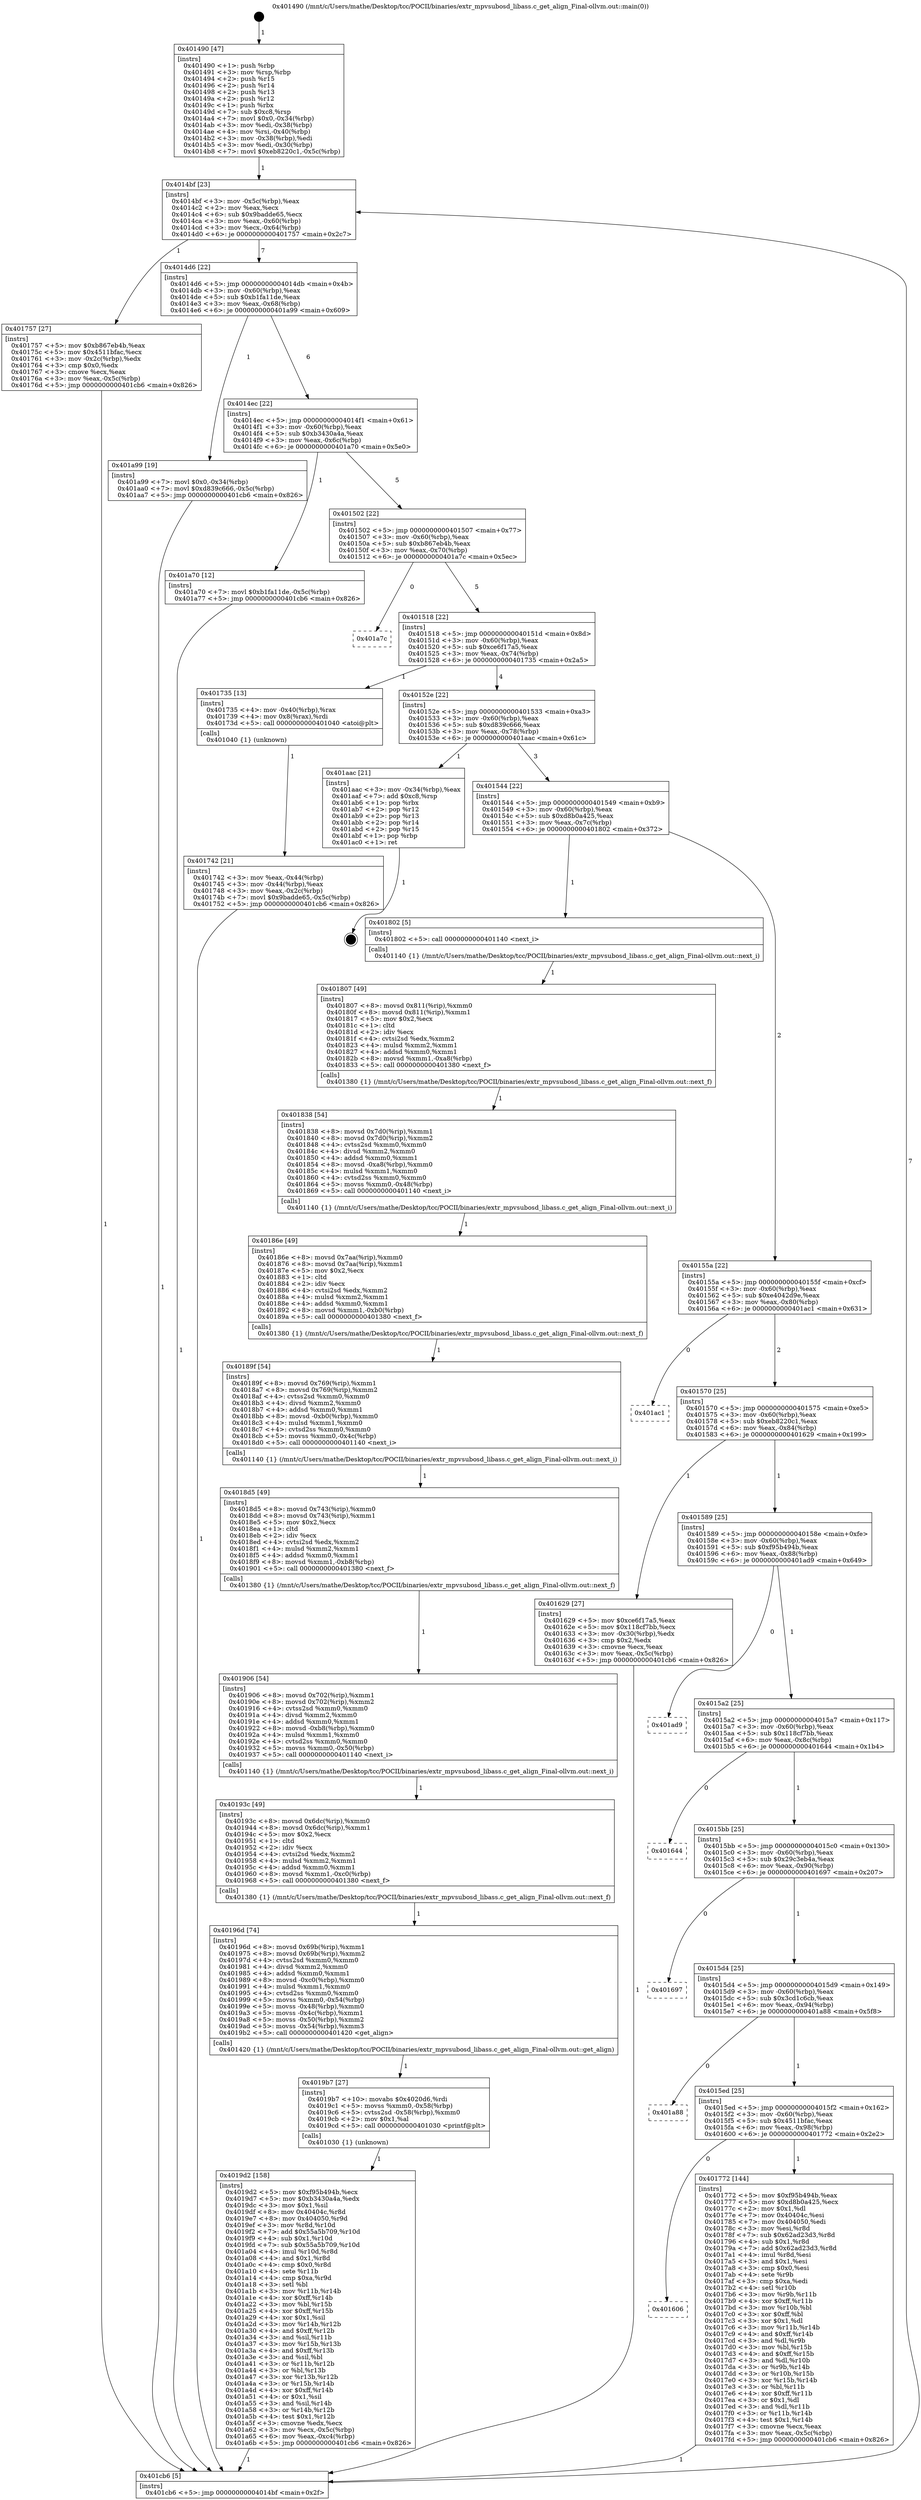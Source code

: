 digraph "0x401490" {
  label = "0x401490 (/mnt/c/Users/mathe/Desktop/tcc/POCII/binaries/extr_mpvsubosd_libass.c_get_align_Final-ollvm.out::main(0))"
  labelloc = "t"
  node[shape=record]

  Entry [label="",width=0.3,height=0.3,shape=circle,fillcolor=black,style=filled]
  "0x4014bf" [label="{
     0x4014bf [23]\l
     | [instrs]\l
     &nbsp;&nbsp;0x4014bf \<+3\>: mov -0x5c(%rbp),%eax\l
     &nbsp;&nbsp;0x4014c2 \<+2\>: mov %eax,%ecx\l
     &nbsp;&nbsp;0x4014c4 \<+6\>: sub $0x9badde65,%ecx\l
     &nbsp;&nbsp;0x4014ca \<+3\>: mov %eax,-0x60(%rbp)\l
     &nbsp;&nbsp;0x4014cd \<+3\>: mov %ecx,-0x64(%rbp)\l
     &nbsp;&nbsp;0x4014d0 \<+6\>: je 0000000000401757 \<main+0x2c7\>\l
  }"]
  "0x401757" [label="{
     0x401757 [27]\l
     | [instrs]\l
     &nbsp;&nbsp;0x401757 \<+5\>: mov $0xb867eb4b,%eax\l
     &nbsp;&nbsp;0x40175c \<+5\>: mov $0x4511bfac,%ecx\l
     &nbsp;&nbsp;0x401761 \<+3\>: mov -0x2c(%rbp),%edx\l
     &nbsp;&nbsp;0x401764 \<+3\>: cmp $0x0,%edx\l
     &nbsp;&nbsp;0x401767 \<+3\>: cmove %ecx,%eax\l
     &nbsp;&nbsp;0x40176a \<+3\>: mov %eax,-0x5c(%rbp)\l
     &nbsp;&nbsp;0x40176d \<+5\>: jmp 0000000000401cb6 \<main+0x826\>\l
  }"]
  "0x4014d6" [label="{
     0x4014d6 [22]\l
     | [instrs]\l
     &nbsp;&nbsp;0x4014d6 \<+5\>: jmp 00000000004014db \<main+0x4b\>\l
     &nbsp;&nbsp;0x4014db \<+3\>: mov -0x60(%rbp),%eax\l
     &nbsp;&nbsp;0x4014de \<+5\>: sub $0xb1fa11de,%eax\l
     &nbsp;&nbsp;0x4014e3 \<+3\>: mov %eax,-0x68(%rbp)\l
     &nbsp;&nbsp;0x4014e6 \<+6\>: je 0000000000401a99 \<main+0x609\>\l
  }"]
  Exit [label="",width=0.3,height=0.3,shape=circle,fillcolor=black,style=filled,peripheries=2]
  "0x401a99" [label="{
     0x401a99 [19]\l
     | [instrs]\l
     &nbsp;&nbsp;0x401a99 \<+7\>: movl $0x0,-0x34(%rbp)\l
     &nbsp;&nbsp;0x401aa0 \<+7\>: movl $0xd839c666,-0x5c(%rbp)\l
     &nbsp;&nbsp;0x401aa7 \<+5\>: jmp 0000000000401cb6 \<main+0x826\>\l
  }"]
  "0x4014ec" [label="{
     0x4014ec [22]\l
     | [instrs]\l
     &nbsp;&nbsp;0x4014ec \<+5\>: jmp 00000000004014f1 \<main+0x61\>\l
     &nbsp;&nbsp;0x4014f1 \<+3\>: mov -0x60(%rbp),%eax\l
     &nbsp;&nbsp;0x4014f4 \<+5\>: sub $0xb3430a4a,%eax\l
     &nbsp;&nbsp;0x4014f9 \<+3\>: mov %eax,-0x6c(%rbp)\l
     &nbsp;&nbsp;0x4014fc \<+6\>: je 0000000000401a70 \<main+0x5e0\>\l
  }"]
  "0x4019d2" [label="{
     0x4019d2 [158]\l
     | [instrs]\l
     &nbsp;&nbsp;0x4019d2 \<+5\>: mov $0xf95b494b,%ecx\l
     &nbsp;&nbsp;0x4019d7 \<+5\>: mov $0xb3430a4a,%edx\l
     &nbsp;&nbsp;0x4019dc \<+3\>: mov $0x1,%sil\l
     &nbsp;&nbsp;0x4019df \<+8\>: mov 0x40404c,%r8d\l
     &nbsp;&nbsp;0x4019e7 \<+8\>: mov 0x404050,%r9d\l
     &nbsp;&nbsp;0x4019ef \<+3\>: mov %r8d,%r10d\l
     &nbsp;&nbsp;0x4019f2 \<+7\>: add $0x55a5b709,%r10d\l
     &nbsp;&nbsp;0x4019f9 \<+4\>: sub $0x1,%r10d\l
     &nbsp;&nbsp;0x4019fd \<+7\>: sub $0x55a5b709,%r10d\l
     &nbsp;&nbsp;0x401a04 \<+4\>: imul %r10d,%r8d\l
     &nbsp;&nbsp;0x401a08 \<+4\>: and $0x1,%r8d\l
     &nbsp;&nbsp;0x401a0c \<+4\>: cmp $0x0,%r8d\l
     &nbsp;&nbsp;0x401a10 \<+4\>: sete %r11b\l
     &nbsp;&nbsp;0x401a14 \<+4\>: cmp $0xa,%r9d\l
     &nbsp;&nbsp;0x401a18 \<+3\>: setl %bl\l
     &nbsp;&nbsp;0x401a1b \<+3\>: mov %r11b,%r14b\l
     &nbsp;&nbsp;0x401a1e \<+4\>: xor $0xff,%r14b\l
     &nbsp;&nbsp;0x401a22 \<+3\>: mov %bl,%r15b\l
     &nbsp;&nbsp;0x401a25 \<+4\>: xor $0xff,%r15b\l
     &nbsp;&nbsp;0x401a29 \<+4\>: xor $0x1,%sil\l
     &nbsp;&nbsp;0x401a2d \<+3\>: mov %r14b,%r12b\l
     &nbsp;&nbsp;0x401a30 \<+4\>: and $0xff,%r12b\l
     &nbsp;&nbsp;0x401a34 \<+3\>: and %sil,%r11b\l
     &nbsp;&nbsp;0x401a37 \<+3\>: mov %r15b,%r13b\l
     &nbsp;&nbsp;0x401a3a \<+4\>: and $0xff,%r13b\l
     &nbsp;&nbsp;0x401a3e \<+3\>: and %sil,%bl\l
     &nbsp;&nbsp;0x401a41 \<+3\>: or %r11b,%r12b\l
     &nbsp;&nbsp;0x401a44 \<+3\>: or %bl,%r13b\l
     &nbsp;&nbsp;0x401a47 \<+3\>: xor %r13b,%r12b\l
     &nbsp;&nbsp;0x401a4a \<+3\>: or %r15b,%r14b\l
     &nbsp;&nbsp;0x401a4d \<+4\>: xor $0xff,%r14b\l
     &nbsp;&nbsp;0x401a51 \<+4\>: or $0x1,%sil\l
     &nbsp;&nbsp;0x401a55 \<+3\>: and %sil,%r14b\l
     &nbsp;&nbsp;0x401a58 \<+3\>: or %r14b,%r12b\l
     &nbsp;&nbsp;0x401a5b \<+4\>: test $0x1,%r12b\l
     &nbsp;&nbsp;0x401a5f \<+3\>: cmovne %edx,%ecx\l
     &nbsp;&nbsp;0x401a62 \<+3\>: mov %ecx,-0x5c(%rbp)\l
     &nbsp;&nbsp;0x401a65 \<+6\>: mov %eax,-0xc4(%rbp)\l
     &nbsp;&nbsp;0x401a6b \<+5\>: jmp 0000000000401cb6 \<main+0x826\>\l
  }"]
  "0x401a70" [label="{
     0x401a70 [12]\l
     | [instrs]\l
     &nbsp;&nbsp;0x401a70 \<+7\>: movl $0xb1fa11de,-0x5c(%rbp)\l
     &nbsp;&nbsp;0x401a77 \<+5\>: jmp 0000000000401cb6 \<main+0x826\>\l
  }"]
  "0x401502" [label="{
     0x401502 [22]\l
     | [instrs]\l
     &nbsp;&nbsp;0x401502 \<+5\>: jmp 0000000000401507 \<main+0x77\>\l
     &nbsp;&nbsp;0x401507 \<+3\>: mov -0x60(%rbp),%eax\l
     &nbsp;&nbsp;0x40150a \<+5\>: sub $0xb867eb4b,%eax\l
     &nbsp;&nbsp;0x40150f \<+3\>: mov %eax,-0x70(%rbp)\l
     &nbsp;&nbsp;0x401512 \<+6\>: je 0000000000401a7c \<main+0x5ec\>\l
  }"]
  "0x4019b7" [label="{
     0x4019b7 [27]\l
     | [instrs]\l
     &nbsp;&nbsp;0x4019b7 \<+10\>: movabs $0x4020d6,%rdi\l
     &nbsp;&nbsp;0x4019c1 \<+5\>: movss %xmm0,-0x58(%rbp)\l
     &nbsp;&nbsp;0x4019c6 \<+5\>: cvtss2sd -0x58(%rbp),%xmm0\l
     &nbsp;&nbsp;0x4019cb \<+2\>: mov $0x1,%al\l
     &nbsp;&nbsp;0x4019cd \<+5\>: call 0000000000401030 \<printf@plt\>\l
     | [calls]\l
     &nbsp;&nbsp;0x401030 \{1\} (unknown)\l
  }"]
  "0x401a7c" [label="{
     0x401a7c\l
  }", style=dashed]
  "0x401518" [label="{
     0x401518 [22]\l
     | [instrs]\l
     &nbsp;&nbsp;0x401518 \<+5\>: jmp 000000000040151d \<main+0x8d\>\l
     &nbsp;&nbsp;0x40151d \<+3\>: mov -0x60(%rbp),%eax\l
     &nbsp;&nbsp;0x401520 \<+5\>: sub $0xce6f17a5,%eax\l
     &nbsp;&nbsp;0x401525 \<+3\>: mov %eax,-0x74(%rbp)\l
     &nbsp;&nbsp;0x401528 \<+6\>: je 0000000000401735 \<main+0x2a5\>\l
  }"]
  "0x40196d" [label="{
     0x40196d [74]\l
     | [instrs]\l
     &nbsp;&nbsp;0x40196d \<+8\>: movsd 0x69b(%rip),%xmm1\l
     &nbsp;&nbsp;0x401975 \<+8\>: movsd 0x69b(%rip),%xmm2\l
     &nbsp;&nbsp;0x40197d \<+4\>: cvtss2sd %xmm0,%xmm0\l
     &nbsp;&nbsp;0x401981 \<+4\>: divsd %xmm2,%xmm0\l
     &nbsp;&nbsp;0x401985 \<+4\>: addsd %xmm0,%xmm1\l
     &nbsp;&nbsp;0x401989 \<+8\>: movsd -0xc0(%rbp),%xmm0\l
     &nbsp;&nbsp;0x401991 \<+4\>: mulsd %xmm1,%xmm0\l
     &nbsp;&nbsp;0x401995 \<+4\>: cvtsd2ss %xmm0,%xmm0\l
     &nbsp;&nbsp;0x401999 \<+5\>: movss %xmm0,-0x54(%rbp)\l
     &nbsp;&nbsp;0x40199e \<+5\>: movss -0x48(%rbp),%xmm0\l
     &nbsp;&nbsp;0x4019a3 \<+5\>: movss -0x4c(%rbp),%xmm1\l
     &nbsp;&nbsp;0x4019a8 \<+5\>: movss -0x50(%rbp),%xmm2\l
     &nbsp;&nbsp;0x4019ad \<+5\>: movss -0x54(%rbp),%xmm3\l
     &nbsp;&nbsp;0x4019b2 \<+5\>: call 0000000000401420 \<get_align\>\l
     | [calls]\l
     &nbsp;&nbsp;0x401420 \{1\} (/mnt/c/Users/mathe/Desktop/tcc/POCII/binaries/extr_mpvsubosd_libass.c_get_align_Final-ollvm.out::get_align)\l
  }"]
  "0x401735" [label="{
     0x401735 [13]\l
     | [instrs]\l
     &nbsp;&nbsp;0x401735 \<+4\>: mov -0x40(%rbp),%rax\l
     &nbsp;&nbsp;0x401739 \<+4\>: mov 0x8(%rax),%rdi\l
     &nbsp;&nbsp;0x40173d \<+5\>: call 0000000000401040 \<atoi@plt\>\l
     | [calls]\l
     &nbsp;&nbsp;0x401040 \{1\} (unknown)\l
  }"]
  "0x40152e" [label="{
     0x40152e [22]\l
     | [instrs]\l
     &nbsp;&nbsp;0x40152e \<+5\>: jmp 0000000000401533 \<main+0xa3\>\l
     &nbsp;&nbsp;0x401533 \<+3\>: mov -0x60(%rbp),%eax\l
     &nbsp;&nbsp;0x401536 \<+5\>: sub $0xd839c666,%eax\l
     &nbsp;&nbsp;0x40153b \<+3\>: mov %eax,-0x78(%rbp)\l
     &nbsp;&nbsp;0x40153e \<+6\>: je 0000000000401aac \<main+0x61c\>\l
  }"]
  "0x40193c" [label="{
     0x40193c [49]\l
     | [instrs]\l
     &nbsp;&nbsp;0x40193c \<+8\>: movsd 0x6dc(%rip),%xmm0\l
     &nbsp;&nbsp;0x401944 \<+8\>: movsd 0x6dc(%rip),%xmm1\l
     &nbsp;&nbsp;0x40194c \<+5\>: mov $0x2,%ecx\l
     &nbsp;&nbsp;0x401951 \<+1\>: cltd\l
     &nbsp;&nbsp;0x401952 \<+2\>: idiv %ecx\l
     &nbsp;&nbsp;0x401954 \<+4\>: cvtsi2sd %edx,%xmm2\l
     &nbsp;&nbsp;0x401958 \<+4\>: mulsd %xmm2,%xmm1\l
     &nbsp;&nbsp;0x40195c \<+4\>: addsd %xmm0,%xmm1\l
     &nbsp;&nbsp;0x401960 \<+8\>: movsd %xmm1,-0xc0(%rbp)\l
     &nbsp;&nbsp;0x401968 \<+5\>: call 0000000000401380 \<next_f\>\l
     | [calls]\l
     &nbsp;&nbsp;0x401380 \{1\} (/mnt/c/Users/mathe/Desktop/tcc/POCII/binaries/extr_mpvsubosd_libass.c_get_align_Final-ollvm.out::next_f)\l
  }"]
  "0x401aac" [label="{
     0x401aac [21]\l
     | [instrs]\l
     &nbsp;&nbsp;0x401aac \<+3\>: mov -0x34(%rbp),%eax\l
     &nbsp;&nbsp;0x401aaf \<+7\>: add $0xc8,%rsp\l
     &nbsp;&nbsp;0x401ab6 \<+1\>: pop %rbx\l
     &nbsp;&nbsp;0x401ab7 \<+2\>: pop %r12\l
     &nbsp;&nbsp;0x401ab9 \<+2\>: pop %r13\l
     &nbsp;&nbsp;0x401abb \<+2\>: pop %r14\l
     &nbsp;&nbsp;0x401abd \<+2\>: pop %r15\l
     &nbsp;&nbsp;0x401abf \<+1\>: pop %rbp\l
     &nbsp;&nbsp;0x401ac0 \<+1\>: ret\l
  }"]
  "0x401544" [label="{
     0x401544 [22]\l
     | [instrs]\l
     &nbsp;&nbsp;0x401544 \<+5\>: jmp 0000000000401549 \<main+0xb9\>\l
     &nbsp;&nbsp;0x401549 \<+3\>: mov -0x60(%rbp),%eax\l
     &nbsp;&nbsp;0x40154c \<+5\>: sub $0xd8b0a425,%eax\l
     &nbsp;&nbsp;0x401551 \<+3\>: mov %eax,-0x7c(%rbp)\l
     &nbsp;&nbsp;0x401554 \<+6\>: je 0000000000401802 \<main+0x372\>\l
  }"]
  "0x401906" [label="{
     0x401906 [54]\l
     | [instrs]\l
     &nbsp;&nbsp;0x401906 \<+8\>: movsd 0x702(%rip),%xmm1\l
     &nbsp;&nbsp;0x40190e \<+8\>: movsd 0x702(%rip),%xmm2\l
     &nbsp;&nbsp;0x401916 \<+4\>: cvtss2sd %xmm0,%xmm0\l
     &nbsp;&nbsp;0x40191a \<+4\>: divsd %xmm2,%xmm0\l
     &nbsp;&nbsp;0x40191e \<+4\>: addsd %xmm0,%xmm1\l
     &nbsp;&nbsp;0x401922 \<+8\>: movsd -0xb8(%rbp),%xmm0\l
     &nbsp;&nbsp;0x40192a \<+4\>: mulsd %xmm1,%xmm0\l
     &nbsp;&nbsp;0x40192e \<+4\>: cvtsd2ss %xmm0,%xmm0\l
     &nbsp;&nbsp;0x401932 \<+5\>: movss %xmm0,-0x50(%rbp)\l
     &nbsp;&nbsp;0x401937 \<+5\>: call 0000000000401140 \<next_i\>\l
     | [calls]\l
     &nbsp;&nbsp;0x401140 \{1\} (/mnt/c/Users/mathe/Desktop/tcc/POCII/binaries/extr_mpvsubosd_libass.c_get_align_Final-ollvm.out::next_i)\l
  }"]
  "0x401802" [label="{
     0x401802 [5]\l
     | [instrs]\l
     &nbsp;&nbsp;0x401802 \<+5\>: call 0000000000401140 \<next_i\>\l
     | [calls]\l
     &nbsp;&nbsp;0x401140 \{1\} (/mnt/c/Users/mathe/Desktop/tcc/POCII/binaries/extr_mpvsubosd_libass.c_get_align_Final-ollvm.out::next_i)\l
  }"]
  "0x40155a" [label="{
     0x40155a [22]\l
     | [instrs]\l
     &nbsp;&nbsp;0x40155a \<+5\>: jmp 000000000040155f \<main+0xcf\>\l
     &nbsp;&nbsp;0x40155f \<+3\>: mov -0x60(%rbp),%eax\l
     &nbsp;&nbsp;0x401562 \<+5\>: sub $0xe4042d9e,%eax\l
     &nbsp;&nbsp;0x401567 \<+3\>: mov %eax,-0x80(%rbp)\l
     &nbsp;&nbsp;0x40156a \<+6\>: je 0000000000401ac1 \<main+0x631\>\l
  }"]
  "0x4018d5" [label="{
     0x4018d5 [49]\l
     | [instrs]\l
     &nbsp;&nbsp;0x4018d5 \<+8\>: movsd 0x743(%rip),%xmm0\l
     &nbsp;&nbsp;0x4018dd \<+8\>: movsd 0x743(%rip),%xmm1\l
     &nbsp;&nbsp;0x4018e5 \<+5\>: mov $0x2,%ecx\l
     &nbsp;&nbsp;0x4018ea \<+1\>: cltd\l
     &nbsp;&nbsp;0x4018eb \<+2\>: idiv %ecx\l
     &nbsp;&nbsp;0x4018ed \<+4\>: cvtsi2sd %edx,%xmm2\l
     &nbsp;&nbsp;0x4018f1 \<+4\>: mulsd %xmm2,%xmm1\l
     &nbsp;&nbsp;0x4018f5 \<+4\>: addsd %xmm0,%xmm1\l
     &nbsp;&nbsp;0x4018f9 \<+8\>: movsd %xmm1,-0xb8(%rbp)\l
     &nbsp;&nbsp;0x401901 \<+5\>: call 0000000000401380 \<next_f\>\l
     | [calls]\l
     &nbsp;&nbsp;0x401380 \{1\} (/mnt/c/Users/mathe/Desktop/tcc/POCII/binaries/extr_mpvsubosd_libass.c_get_align_Final-ollvm.out::next_f)\l
  }"]
  "0x401ac1" [label="{
     0x401ac1\l
  }", style=dashed]
  "0x401570" [label="{
     0x401570 [25]\l
     | [instrs]\l
     &nbsp;&nbsp;0x401570 \<+5\>: jmp 0000000000401575 \<main+0xe5\>\l
     &nbsp;&nbsp;0x401575 \<+3\>: mov -0x60(%rbp),%eax\l
     &nbsp;&nbsp;0x401578 \<+5\>: sub $0xeb8220c1,%eax\l
     &nbsp;&nbsp;0x40157d \<+6\>: mov %eax,-0x84(%rbp)\l
     &nbsp;&nbsp;0x401583 \<+6\>: je 0000000000401629 \<main+0x199\>\l
  }"]
  "0x40189f" [label="{
     0x40189f [54]\l
     | [instrs]\l
     &nbsp;&nbsp;0x40189f \<+8\>: movsd 0x769(%rip),%xmm1\l
     &nbsp;&nbsp;0x4018a7 \<+8\>: movsd 0x769(%rip),%xmm2\l
     &nbsp;&nbsp;0x4018af \<+4\>: cvtss2sd %xmm0,%xmm0\l
     &nbsp;&nbsp;0x4018b3 \<+4\>: divsd %xmm2,%xmm0\l
     &nbsp;&nbsp;0x4018b7 \<+4\>: addsd %xmm0,%xmm1\l
     &nbsp;&nbsp;0x4018bb \<+8\>: movsd -0xb0(%rbp),%xmm0\l
     &nbsp;&nbsp;0x4018c3 \<+4\>: mulsd %xmm1,%xmm0\l
     &nbsp;&nbsp;0x4018c7 \<+4\>: cvtsd2ss %xmm0,%xmm0\l
     &nbsp;&nbsp;0x4018cb \<+5\>: movss %xmm0,-0x4c(%rbp)\l
     &nbsp;&nbsp;0x4018d0 \<+5\>: call 0000000000401140 \<next_i\>\l
     | [calls]\l
     &nbsp;&nbsp;0x401140 \{1\} (/mnt/c/Users/mathe/Desktop/tcc/POCII/binaries/extr_mpvsubosd_libass.c_get_align_Final-ollvm.out::next_i)\l
  }"]
  "0x401629" [label="{
     0x401629 [27]\l
     | [instrs]\l
     &nbsp;&nbsp;0x401629 \<+5\>: mov $0xce6f17a5,%eax\l
     &nbsp;&nbsp;0x40162e \<+5\>: mov $0x118cf7bb,%ecx\l
     &nbsp;&nbsp;0x401633 \<+3\>: mov -0x30(%rbp),%edx\l
     &nbsp;&nbsp;0x401636 \<+3\>: cmp $0x2,%edx\l
     &nbsp;&nbsp;0x401639 \<+3\>: cmovne %ecx,%eax\l
     &nbsp;&nbsp;0x40163c \<+3\>: mov %eax,-0x5c(%rbp)\l
     &nbsp;&nbsp;0x40163f \<+5\>: jmp 0000000000401cb6 \<main+0x826\>\l
  }"]
  "0x401589" [label="{
     0x401589 [25]\l
     | [instrs]\l
     &nbsp;&nbsp;0x401589 \<+5\>: jmp 000000000040158e \<main+0xfe\>\l
     &nbsp;&nbsp;0x40158e \<+3\>: mov -0x60(%rbp),%eax\l
     &nbsp;&nbsp;0x401591 \<+5\>: sub $0xf95b494b,%eax\l
     &nbsp;&nbsp;0x401596 \<+6\>: mov %eax,-0x88(%rbp)\l
     &nbsp;&nbsp;0x40159c \<+6\>: je 0000000000401ad9 \<main+0x649\>\l
  }"]
  "0x401cb6" [label="{
     0x401cb6 [5]\l
     | [instrs]\l
     &nbsp;&nbsp;0x401cb6 \<+5\>: jmp 00000000004014bf \<main+0x2f\>\l
  }"]
  "0x401490" [label="{
     0x401490 [47]\l
     | [instrs]\l
     &nbsp;&nbsp;0x401490 \<+1\>: push %rbp\l
     &nbsp;&nbsp;0x401491 \<+3\>: mov %rsp,%rbp\l
     &nbsp;&nbsp;0x401494 \<+2\>: push %r15\l
     &nbsp;&nbsp;0x401496 \<+2\>: push %r14\l
     &nbsp;&nbsp;0x401498 \<+2\>: push %r13\l
     &nbsp;&nbsp;0x40149a \<+2\>: push %r12\l
     &nbsp;&nbsp;0x40149c \<+1\>: push %rbx\l
     &nbsp;&nbsp;0x40149d \<+7\>: sub $0xc8,%rsp\l
     &nbsp;&nbsp;0x4014a4 \<+7\>: movl $0x0,-0x34(%rbp)\l
     &nbsp;&nbsp;0x4014ab \<+3\>: mov %edi,-0x38(%rbp)\l
     &nbsp;&nbsp;0x4014ae \<+4\>: mov %rsi,-0x40(%rbp)\l
     &nbsp;&nbsp;0x4014b2 \<+3\>: mov -0x38(%rbp),%edi\l
     &nbsp;&nbsp;0x4014b5 \<+3\>: mov %edi,-0x30(%rbp)\l
     &nbsp;&nbsp;0x4014b8 \<+7\>: movl $0xeb8220c1,-0x5c(%rbp)\l
  }"]
  "0x401742" [label="{
     0x401742 [21]\l
     | [instrs]\l
     &nbsp;&nbsp;0x401742 \<+3\>: mov %eax,-0x44(%rbp)\l
     &nbsp;&nbsp;0x401745 \<+3\>: mov -0x44(%rbp),%eax\l
     &nbsp;&nbsp;0x401748 \<+3\>: mov %eax,-0x2c(%rbp)\l
     &nbsp;&nbsp;0x40174b \<+7\>: movl $0x9badde65,-0x5c(%rbp)\l
     &nbsp;&nbsp;0x401752 \<+5\>: jmp 0000000000401cb6 \<main+0x826\>\l
  }"]
  "0x40186e" [label="{
     0x40186e [49]\l
     | [instrs]\l
     &nbsp;&nbsp;0x40186e \<+8\>: movsd 0x7aa(%rip),%xmm0\l
     &nbsp;&nbsp;0x401876 \<+8\>: movsd 0x7aa(%rip),%xmm1\l
     &nbsp;&nbsp;0x40187e \<+5\>: mov $0x2,%ecx\l
     &nbsp;&nbsp;0x401883 \<+1\>: cltd\l
     &nbsp;&nbsp;0x401884 \<+2\>: idiv %ecx\l
     &nbsp;&nbsp;0x401886 \<+4\>: cvtsi2sd %edx,%xmm2\l
     &nbsp;&nbsp;0x40188a \<+4\>: mulsd %xmm2,%xmm1\l
     &nbsp;&nbsp;0x40188e \<+4\>: addsd %xmm0,%xmm1\l
     &nbsp;&nbsp;0x401892 \<+8\>: movsd %xmm1,-0xb0(%rbp)\l
     &nbsp;&nbsp;0x40189a \<+5\>: call 0000000000401380 \<next_f\>\l
     | [calls]\l
     &nbsp;&nbsp;0x401380 \{1\} (/mnt/c/Users/mathe/Desktop/tcc/POCII/binaries/extr_mpvsubosd_libass.c_get_align_Final-ollvm.out::next_f)\l
  }"]
  "0x401ad9" [label="{
     0x401ad9\l
  }", style=dashed]
  "0x4015a2" [label="{
     0x4015a2 [25]\l
     | [instrs]\l
     &nbsp;&nbsp;0x4015a2 \<+5\>: jmp 00000000004015a7 \<main+0x117\>\l
     &nbsp;&nbsp;0x4015a7 \<+3\>: mov -0x60(%rbp),%eax\l
     &nbsp;&nbsp;0x4015aa \<+5\>: sub $0x118cf7bb,%eax\l
     &nbsp;&nbsp;0x4015af \<+6\>: mov %eax,-0x8c(%rbp)\l
     &nbsp;&nbsp;0x4015b5 \<+6\>: je 0000000000401644 \<main+0x1b4\>\l
  }"]
  "0x401838" [label="{
     0x401838 [54]\l
     | [instrs]\l
     &nbsp;&nbsp;0x401838 \<+8\>: movsd 0x7d0(%rip),%xmm1\l
     &nbsp;&nbsp;0x401840 \<+8\>: movsd 0x7d0(%rip),%xmm2\l
     &nbsp;&nbsp;0x401848 \<+4\>: cvtss2sd %xmm0,%xmm0\l
     &nbsp;&nbsp;0x40184c \<+4\>: divsd %xmm2,%xmm0\l
     &nbsp;&nbsp;0x401850 \<+4\>: addsd %xmm0,%xmm1\l
     &nbsp;&nbsp;0x401854 \<+8\>: movsd -0xa8(%rbp),%xmm0\l
     &nbsp;&nbsp;0x40185c \<+4\>: mulsd %xmm1,%xmm0\l
     &nbsp;&nbsp;0x401860 \<+4\>: cvtsd2ss %xmm0,%xmm0\l
     &nbsp;&nbsp;0x401864 \<+5\>: movss %xmm0,-0x48(%rbp)\l
     &nbsp;&nbsp;0x401869 \<+5\>: call 0000000000401140 \<next_i\>\l
     | [calls]\l
     &nbsp;&nbsp;0x401140 \{1\} (/mnt/c/Users/mathe/Desktop/tcc/POCII/binaries/extr_mpvsubosd_libass.c_get_align_Final-ollvm.out::next_i)\l
  }"]
  "0x401644" [label="{
     0x401644\l
  }", style=dashed]
  "0x4015bb" [label="{
     0x4015bb [25]\l
     | [instrs]\l
     &nbsp;&nbsp;0x4015bb \<+5\>: jmp 00000000004015c0 \<main+0x130\>\l
     &nbsp;&nbsp;0x4015c0 \<+3\>: mov -0x60(%rbp),%eax\l
     &nbsp;&nbsp;0x4015c3 \<+5\>: sub $0x29c3eb4a,%eax\l
     &nbsp;&nbsp;0x4015c8 \<+6\>: mov %eax,-0x90(%rbp)\l
     &nbsp;&nbsp;0x4015ce \<+6\>: je 0000000000401697 \<main+0x207\>\l
  }"]
  "0x401807" [label="{
     0x401807 [49]\l
     | [instrs]\l
     &nbsp;&nbsp;0x401807 \<+8\>: movsd 0x811(%rip),%xmm0\l
     &nbsp;&nbsp;0x40180f \<+8\>: movsd 0x811(%rip),%xmm1\l
     &nbsp;&nbsp;0x401817 \<+5\>: mov $0x2,%ecx\l
     &nbsp;&nbsp;0x40181c \<+1\>: cltd\l
     &nbsp;&nbsp;0x40181d \<+2\>: idiv %ecx\l
     &nbsp;&nbsp;0x40181f \<+4\>: cvtsi2sd %edx,%xmm2\l
     &nbsp;&nbsp;0x401823 \<+4\>: mulsd %xmm2,%xmm1\l
     &nbsp;&nbsp;0x401827 \<+4\>: addsd %xmm0,%xmm1\l
     &nbsp;&nbsp;0x40182b \<+8\>: movsd %xmm1,-0xa8(%rbp)\l
     &nbsp;&nbsp;0x401833 \<+5\>: call 0000000000401380 \<next_f\>\l
     | [calls]\l
     &nbsp;&nbsp;0x401380 \{1\} (/mnt/c/Users/mathe/Desktop/tcc/POCII/binaries/extr_mpvsubosd_libass.c_get_align_Final-ollvm.out::next_f)\l
  }"]
  "0x401697" [label="{
     0x401697\l
  }", style=dashed]
  "0x4015d4" [label="{
     0x4015d4 [25]\l
     | [instrs]\l
     &nbsp;&nbsp;0x4015d4 \<+5\>: jmp 00000000004015d9 \<main+0x149\>\l
     &nbsp;&nbsp;0x4015d9 \<+3\>: mov -0x60(%rbp),%eax\l
     &nbsp;&nbsp;0x4015dc \<+5\>: sub $0x3cd1c6cb,%eax\l
     &nbsp;&nbsp;0x4015e1 \<+6\>: mov %eax,-0x94(%rbp)\l
     &nbsp;&nbsp;0x4015e7 \<+6\>: je 0000000000401a88 \<main+0x5f8\>\l
  }"]
  "0x401606" [label="{
     0x401606\l
  }", style=dashed]
  "0x401a88" [label="{
     0x401a88\l
  }", style=dashed]
  "0x4015ed" [label="{
     0x4015ed [25]\l
     | [instrs]\l
     &nbsp;&nbsp;0x4015ed \<+5\>: jmp 00000000004015f2 \<main+0x162\>\l
     &nbsp;&nbsp;0x4015f2 \<+3\>: mov -0x60(%rbp),%eax\l
     &nbsp;&nbsp;0x4015f5 \<+5\>: sub $0x4511bfac,%eax\l
     &nbsp;&nbsp;0x4015fa \<+6\>: mov %eax,-0x98(%rbp)\l
     &nbsp;&nbsp;0x401600 \<+6\>: je 0000000000401772 \<main+0x2e2\>\l
  }"]
  "0x401772" [label="{
     0x401772 [144]\l
     | [instrs]\l
     &nbsp;&nbsp;0x401772 \<+5\>: mov $0xf95b494b,%eax\l
     &nbsp;&nbsp;0x401777 \<+5\>: mov $0xd8b0a425,%ecx\l
     &nbsp;&nbsp;0x40177c \<+2\>: mov $0x1,%dl\l
     &nbsp;&nbsp;0x40177e \<+7\>: mov 0x40404c,%esi\l
     &nbsp;&nbsp;0x401785 \<+7\>: mov 0x404050,%edi\l
     &nbsp;&nbsp;0x40178c \<+3\>: mov %esi,%r8d\l
     &nbsp;&nbsp;0x40178f \<+7\>: sub $0x62ad23d3,%r8d\l
     &nbsp;&nbsp;0x401796 \<+4\>: sub $0x1,%r8d\l
     &nbsp;&nbsp;0x40179a \<+7\>: add $0x62ad23d3,%r8d\l
     &nbsp;&nbsp;0x4017a1 \<+4\>: imul %r8d,%esi\l
     &nbsp;&nbsp;0x4017a5 \<+3\>: and $0x1,%esi\l
     &nbsp;&nbsp;0x4017a8 \<+3\>: cmp $0x0,%esi\l
     &nbsp;&nbsp;0x4017ab \<+4\>: sete %r9b\l
     &nbsp;&nbsp;0x4017af \<+3\>: cmp $0xa,%edi\l
     &nbsp;&nbsp;0x4017b2 \<+4\>: setl %r10b\l
     &nbsp;&nbsp;0x4017b6 \<+3\>: mov %r9b,%r11b\l
     &nbsp;&nbsp;0x4017b9 \<+4\>: xor $0xff,%r11b\l
     &nbsp;&nbsp;0x4017bd \<+3\>: mov %r10b,%bl\l
     &nbsp;&nbsp;0x4017c0 \<+3\>: xor $0xff,%bl\l
     &nbsp;&nbsp;0x4017c3 \<+3\>: xor $0x1,%dl\l
     &nbsp;&nbsp;0x4017c6 \<+3\>: mov %r11b,%r14b\l
     &nbsp;&nbsp;0x4017c9 \<+4\>: and $0xff,%r14b\l
     &nbsp;&nbsp;0x4017cd \<+3\>: and %dl,%r9b\l
     &nbsp;&nbsp;0x4017d0 \<+3\>: mov %bl,%r15b\l
     &nbsp;&nbsp;0x4017d3 \<+4\>: and $0xff,%r15b\l
     &nbsp;&nbsp;0x4017d7 \<+3\>: and %dl,%r10b\l
     &nbsp;&nbsp;0x4017da \<+3\>: or %r9b,%r14b\l
     &nbsp;&nbsp;0x4017dd \<+3\>: or %r10b,%r15b\l
     &nbsp;&nbsp;0x4017e0 \<+3\>: xor %r15b,%r14b\l
     &nbsp;&nbsp;0x4017e3 \<+3\>: or %bl,%r11b\l
     &nbsp;&nbsp;0x4017e6 \<+4\>: xor $0xff,%r11b\l
     &nbsp;&nbsp;0x4017ea \<+3\>: or $0x1,%dl\l
     &nbsp;&nbsp;0x4017ed \<+3\>: and %dl,%r11b\l
     &nbsp;&nbsp;0x4017f0 \<+3\>: or %r11b,%r14b\l
     &nbsp;&nbsp;0x4017f3 \<+4\>: test $0x1,%r14b\l
     &nbsp;&nbsp;0x4017f7 \<+3\>: cmovne %ecx,%eax\l
     &nbsp;&nbsp;0x4017fa \<+3\>: mov %eax,-0x5c(%rbp)\l
     &nbsp;&nbsp;0x4017fd \<+5\>: jmp 0000000000401cb6 \<main+0x826\>\l
  }"]
  Entry -> "0x401490" [label=" 1"]
  "0x4014bf" -> "0x401757" [label=" 1"]
  "0x4014bf" -> "0x4014d6" [label=" 7"]
  "0x401aac" -> Exit [label=" 1"]
  "0x4014d6" -> "0x401a99" [label=" 1"]
  "0x4014d6" -> "0x4014ec" [label=" 6"]
  "0x401a99" -> "0x401cb6" [label=" 1"]
  "0x4014ec" -> "0x401a70" [label=" 1"]
  "0x4014ec" -> "0x401502" [label=" 5"]
  "0x401a70" -> "0x401cb6" [label=" 1"]
  "0x401502" -> "0x401a7c" [label=" 0"]
  "0x401502" -> "0x401518" [label=" 5"]
  "0x4019d2" -> "0x401cb6" [label=" 1"]
  "0x401518" -> "0x401735" [label=" 1"]
  "0x401518" -> "0x40152e" [label=" 4"]
  "0x4019b7" -> "0x4019d2" [label=" 1"]
  "0x40152e" -> "0x401aac" [label=" 1"]
  "0x40152e" -> "0x401544" [label=" 3"]
  "0x40196d" -> "0x4019b7" [label=" 1"]
  "0x401544" -> "0x401802" [label=" 1"]
  "0x401544" -> "0x40155a" [label=" 2"]
  "0x40193c" -> "0x40196d" [label=" 1"]
  "0x40155a" -> "0x401ac1" [label=" 0"]
  "0x40155a" -> "0x401570" [label=" 2"]
  "0x401906" -> "0x40193c" [label=" 1"]
  "0x401570" -> "0x401629" [label=" 1"]
  "0x401570" -> "0x401589" [label=" 1"]
  "0x401629" -> "0x401cb6" [label=" 1"]
  "0x401490" -> "0x4014bf" [label=" 1"]
  "0x401cb6" -> "0x4014bf" [label=" 7"]
  "0x401735" -> "0x401742" [label=" 1"]
  "0x401742" -> "0x401cb6" [label=" 1"]
  "0x401757" -> "0x401cb6" [label=" 1"]
  "0x4018d5" -> "0x401906" [label=" 1"]
  "0x401589" -> "0x401ad9" [label=" 0"]
  "0x401589" -> "0x4015a2" [label=" 1"]
  "0x40189f" -> "0x4018d5" [label=" 1"]
  "0x4015a2" -> "0x401644" [label=" 0"]
  "0x4015a2" -> "0x4015bb" [label=" 1"]
  "0x40186e" -> "0x40189f" [label=" 1"]
  "0x4015bb" -> "0x401697" [label=" 0"]
  "0x4015bb" -> "0x4015d4" [label=" 1"]
  "0x401838" -> "0x40186e" [label=" 1"]
  "0x4015d4" -> "0x401a88" [label=" 0"]
  "0x4015d4" -> "0x4015ed" [label=" 1"]
  "0x401807" -> "0x401838" [label=" 1"]
  "0x4015ed" -> "0x401772" [label=" 1"]
  "0x4015ed" -> "0x401606" [label=" 0"]
  "0x401772" -> "0x401cb6" [label=" 1"]
  "0x401802" -> "0x401807" [label=" 1"]
}
